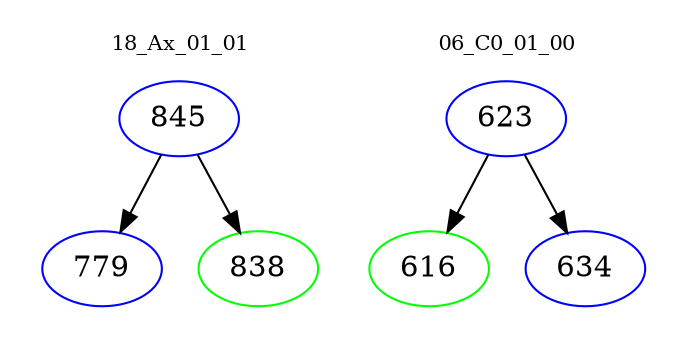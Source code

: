 digraph{
subgraph cluster_0 {
color = white
label = "18_Ax_01_01";
fontsize=10;
T0_845 [label="845", color="blue"]
T0_845 -> T0_779 [color="black"]
T0_779 [label="779", color="blue"]
T0_845 -> T0_838 [color="black"]
T0_838 [label="838", color="green"]
}
subgraph cluster_1 {
color = white
label = "06_C0_01_00";
fontsize=10;
T1_623 [label="623", color="blue"]
T1_623 -> T1_616 [color="black"]
T1_616 [label="616", color="green"]
T1_623 -> T1_634 [color="black"]
T1_634 [label="634", color="blue"]
}
}
